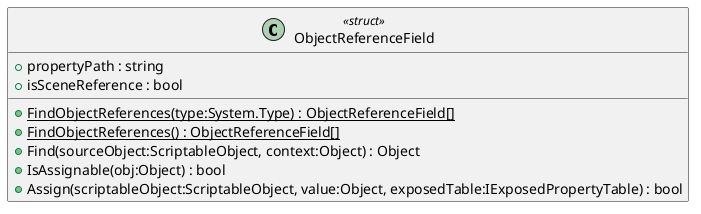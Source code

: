 @startuml
class ObjectReferenceField <<struct>> {
    + propertyPath : string
    + isSceneReference : bool
    + {static} FindObjectReferences(type:System.Type) : ObjectReferenceField[]
    + {static} FindObjectReferences() : ObjectReferenceField[]
    + Find(sourceObject:ScriptableObject, context:Object) : Object
    + IsAssignable(obj:Object) : bool
    + Assign(scriptableObject:ScriptableObject, value:Object, exposedTable:IExposedPropertyTable) : bool
}
@enduml
